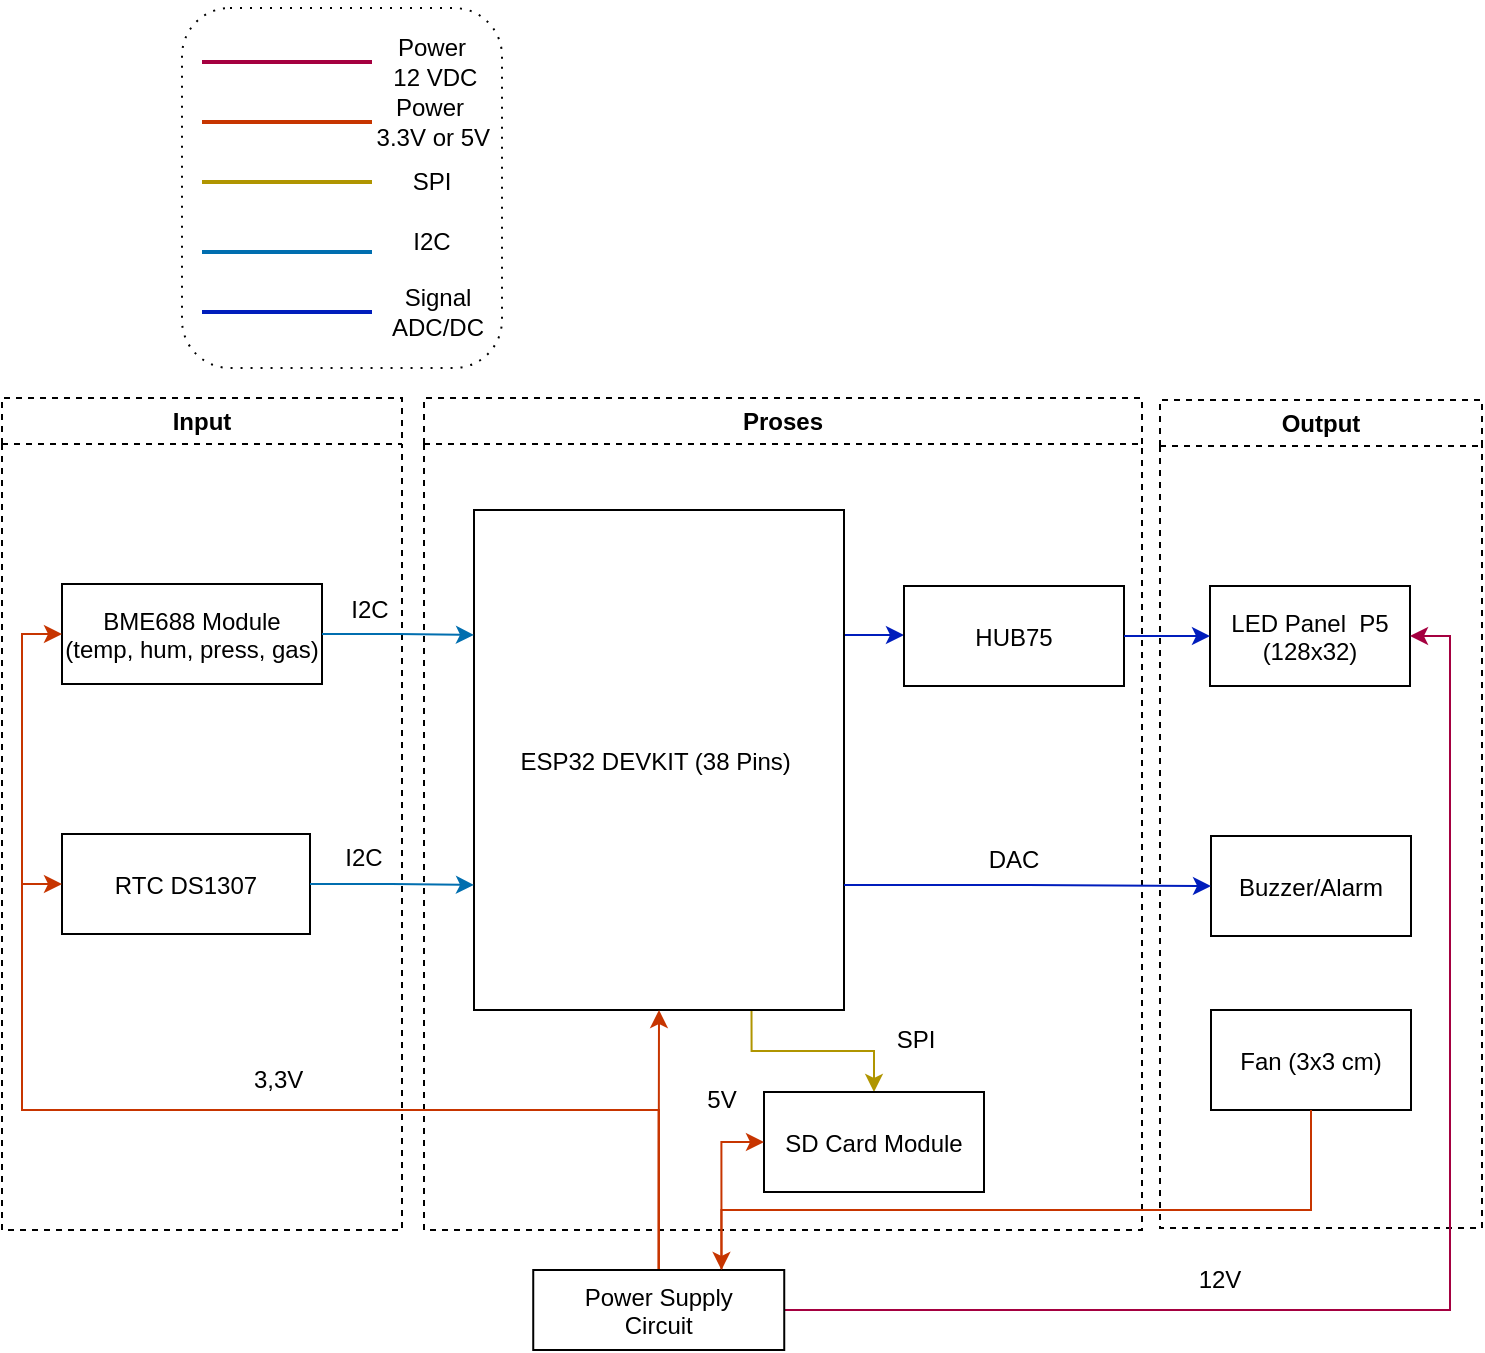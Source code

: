 <mxfile version="22.0.0" type="device">
  <diagram name="Page-1" id="e7e014a7-5840-1c2e-5031-d8a46d1fe8dd">
    <mxGraphModel dx="794" dy="1486" grid="1" gridSize="10" guides="1" tooltips="1" connect="1" arrows="1" fold="1" page="1" pageScale="1" pageWidth="1169" pageHeight="826" background="none" math="0" shadow="0">
      <root>
        <mxCell id="0" />
        <mxCell id="1" parent="0" />
        <mxCell id="_jFeVBPDXCWnUA5WZdn8-125" value="" style="rounded=1;whiteSpace=wrap;html=1;dashed=1;dashPattern=1 4;" parent="1" vertex="1">
          <mxGeometry x="230" y="99" width="160" height="180" as="geometry" />
        </mxCell>
        <mxCell id="2" value="Input" style="swimlane;whiteSpace=wrap;strokeWidth=1;dashed=1;" parent="1" vertex="1">
          <mxGeometry x="140" y="294" width="200" height="416" as="geometry" />
        </mxCell>
        <mxCell id="7" value="RTC DS1307" style="" parent="2" vertex="1">
          <mxGeometry x="30" y="218" width="124" height="50" as="geometry" />
        </mxCell>
        <mxCell id="gOU0UTN-xjUXF7Q-TM1f-51" value="BME688 Module&#xa;(temp, hum, press, gas)" style="" parent="2" vertex="1">
          <mxGeometry x="30" y="93" width="130" height="50" as="geometry" />
        </mxCell>
        <mxCell id="ue2pa6nhAcj0JG7zMGiU-58" value="I2C" style="text;html=1;strokeColor=none;fillColor=none;align=center;verticalAlign=middle;whiteSpace=wrap;rounded=0;" parent="2" vertex="1">
          <mxGeometry x="151" y="215" width="60" height="30" as="geometry" />
        </mxCell>
        <mxCell id="ue2pa6nhAcj0JG7zMGiU-59" value="I2C" style="text;html=1;strokeColor=none;fillColor=none;align=center;verticalAlign=middle;whiteSpace=wrap;rounded=0;" parent="2" vertex="1">
          <mxGeometry x="154" y="91" width="60" height="30" as="geometry" />
        </mxCell>
        <mxCell id="ue2pa6nhAcj0JG7zMGiU-77" value="3,3V&amp;nbsp;" style="text;html=1;strokeColor=none;fillColor=none;align=center;verticalAlign=middle;whiteSpace=wrap;rounded=0;" parent="2" vertex="1">
          <mxGeometry x="110" y="326" width="60" height="30" as="geometry" />
        </mxCell>
        <mxCell id="3" value="Proses" style="swimlane;whiteSpace=wrap;dashed=1;" parent="1" vertex="1">
          <mxGeometry x="351" y="294" width="359" height="416" as="geometry" />
        </mxCell>
        <mxCell id="ue2pa6nhAcj0JG7zMGiU-54" style="edgeStyle=orthogonalEdgeStyle;rounded=0;orthogonalLoop=1;jettySize=auto;html=1;exitX=1;exitY=0.25;exitDx=0;exitDy=0;entryX=0;entryY=0.5;entryDx=0;entryDy=0;fillColor=#0050ef;strokeColor=#001DBC;" parent="3" source="16" target="ue2pa6nhAcj0JG7zMGiU-29" edge="1">
          <mxGeometry relative="1" as="geometry">
            <mxPoint x="295.27" y="123" as="sourcePoint" />
          </mxGeometry>
        </mxCell>
        <mxCell id="ue2pa6nhAcj0JG7zMGiU-74" style="edgeStyle=orthogonalEdgeStyle;rounded=0;orthogonalLoop=1;jettySize=auto;html=1;exitX=0.75;exitY=1;exitDx=0;exitDy=0;entryX=0.5;entryY=0;entryDx=0;entryDy=0;fillColor=#e3c800;strokeColor=#B09500;" parent="3" source="16" target="YdDurSKwB5YpkGT3qeEK-18" edge="1">
          <mxGeometry relative="1" as="geometry" />
        </mxCell>
        <mxCell id="16" value="ESP32 DEVKIT (38 Pins) " style="" parent="3" vertex="1">
          <mxGeometry x="25" y="56" width="185" height="250" as="geometry" />
        </mxCell>
        <mxCell id="YdDurSKwB5YpkGT3qeEK-18" value="SD Card Module" style="" parent="3" vertex="1">
          <mxGeometry x="170" y="347" width="110" height="50" as="geometry" />
        </mxCell>
        <mxCell id="ue2pa6nhAcj0JG7zMGiU-29" value="HUB75" style="" parent="3" vertex="1">
          <mxGeometry x="240" y="94" width="110" height="50" as="geometry" />
        </mxCell>
        <mxCell id="ue2pa6nhAcj0JG7zMGiU-62" value="DAC" style="text;html=1;strokeColor=none;fillColor=none;align=center;verticalAlign=middle;whiteSpace=wrap;rounded=0;" parent="3" vertex="1">
          <mxGeometry x="265" y="216" width="60" height="30" as="geometry" />
        </mxCell>
        <mxCell id="ue2pa6nhAcj0JG7zMGiU-73" value="SPI" style="text;html=1;strokeColor=none;fillColor=none;align=center;verticalAlign=middle;whiteSpace=wrap;rounded=0;" parent="3" vertex="1">
          <mxGeometry x="216" y="306" width="60" height="30" as="geometry" />
        </mxCell>
        <mxCell id="_jFeVBPDXCWnUA5WZdn8-86" value="5V" style="text;html=1;strokeColor=none;fillColor=none;align=center;verticalAlign=middle;whiteSpace=wrap;rounded=0;" parent="3" vertex="1">
          <mxGeometry x="119" y="336" width="60" height="30" as="geometry" />
        </mxCell>
        <mxCell id="4" value="Output" style="swimlane;whiteSpace=wrap;fillColor=default;dashed=1;" parent="1" vertex="1">
          <mxGeometry x="719" y="295" width="161" height="414" as="geometry" />
        </mxCell>
        <mxCell id="_jFeVBPDXCWnUA5WZdn8-43" value="LED Panel  P5&#xa;(128x32)" style="" parent="4" vertex="1">
          <mxGeometry x="25" y="93" width="100" height="50" as="geometry" />
        </mxCell>
        <mxCell id="ue2pa6nhAcj0JG7zMGiU-34" value="Buzzer/Alarm" style="" parent="4" vertex="1">
          <mxGeometry x="25.5" y="218" width="100" height="50" as="geometry" />
        </mxCell>
        <mxCell id="f4zxhqnugzvs-dsb02ol-16" value="Fan (3x3 cm)" style="" parent="4" vertex="1">
          <mxGeometry x="25.5" y="305" width="100" height="50" as="geometry" />
        </mxCell>
        <mxCell id="9IK0bQu5lrtlRW7z7u1p-22" style="edgeStyle=orthogonalEdgeStyle;rounded=0;orthogonalLoop=1;jettySize=auto;html=1;exitX=0.75;exitY=0;exitDx=0;exitDy=0;entryX=0;entryY=0.5;entryDx=0;entryDy=0;fillColor=#fa6800;strokeColor=#C73500;" parent="1" source="_jFeVBPDXCWnUA5WZdn8-65" target="YdDurSKwB5YpkGT3qeEK-18" edge="1">
          <mxGeometry relative="1" as="geometry" />
        </mxCell>
        <mxCell id="9IK0bQu5lrtlRW7z7u1p-23" style="edgeStyle=orthogonalEdgeStyle;rounded=0;orthogonalLoop=1;jettySize=auto;html=1;exitX=0.5;exitY=0;exitDx=0;exitDy=0;entryX=0.5;entryY=1;entryDx=0;entryDy=0;fillColor=#fa6800;strokeColor=#C73500;" parent="1" source="_jFeVBPDXCWnUA5WZdn8-65" target="16" edge="1">
          <mxGeometry relative="1" as="geometry" />
        </mxCell>
        <mxCell id="9IK0bQu5lrtlRW7z7u1p-25" style="edgeStyle=orthogonalEdgeStyle;rounded=0;orthogonalLoop=1;jettySize=auto;html=1;exitX=0.5;exitY=0;exitDx=0;exitDy=0;entryX=0;entryY=0.5;entryDx=0;entryDy=0;fillColor=#fa6800;strokeColor=#C73500;" parent="1" source="_jFeVBPDXCWnUA5WZdn8-65" target="7" edge="1">
          <mxGeometry relative="1" as="geometry">
            <Array as="points">
              <mxPoint x="468" y="650" />
              <mxPoint x="150" y="650" />
              <mxPoint x="150" y="537" />
            </Array>
          </mxGeometry>
        </mxCell>
        <mxCell id="9IK0bQu5lrtlRW7z7u1p-28" style="edgeStyle=orthogonalEdgeStyle;rounded=0;orthogonalLoop=1;jettySize=auto;html=1;exitX=0.5;exitY=0;exitDx=0;exitDy=0;entryX=0;entryY=0.5;entryDx=0;entryDy=0;fillColor=#fa6800;strokeColor=#C73500;" parent="1" source="_jFeVBPDXCWnUA5WZdn8-65" target="gOU0UTN-xjUXF7Q-TM1f-51" edge="1">
          <mxGeometry relative="1" as="geometry">
            <Array as="points">
              <mxPoint x="468" y="650" />
              <mxPoint x="150" y="650" />
              <mxPoint x="150" y="412" />
            </Array>
          </mxGeometry>
        </mxCell>
        <mxCell id="9IK0bQu5lrtlRW7z7u1p-29" style="edgeStyle=orthogonalEdgeStyle;rounded=0;orthogonalLoop=1;jettySize=auto;html=1;exitX=1;exitY=0.5;exitDx=0;exitDy=0;entryX=1;entryY=0.5;entryDx=0;entryDy=0;fillColor=#d80073;strokeColor=#A50040;" parent="1" source="_jFeVBPDXCWnUA5WZdn8-65" target="_jFeVBPDXCWnUA5WZdn8-43" edge="1">
          <mxGeometry relative="1" as="geometry" />
        </mxCell>
        <mxCell id="_jFeVBPDXCWnUA5WZdn8-65" value="Power Supply &#xa;Circuit" style="" parent="1" vertex="1">
          <mxGeometry x="405.62" y="730" width="125.5" height="40" as="geometry" />
        </mxCell>
        <mxCell id="_jFeVBPDXCWnUA5WZdn8-120" value="" style="line;strokeWidth=2;html=1;fillColor=#fa6800;fontColor=#000000;strokeColor=#C73500;" parent="1" vertex="1">
          <mxGeometry x="240" y="135" width="85" height="42" as="geometry" />
        </mxCell>
        <mxCell id="_jFeVBPDXCWnUA5WZdn8-121" value="" style="line;strokeWidth=2;html=1;fillColor=#1ba1e2;fontColor=#ffffff;strokeColor=#006EAF;" parent="1" vertex="1">
          <mxGeometry x="240" y="200" width="85" height="42" as="geometry" />
        </mxCell>
        <mxCell id="_jFeVBPDXCWnUA5WZdn8-122" value="Signal&lt;br&gt;ADC/DC" style="text;html=1;strokeColor=none;fillColor=none;align=center;verticalAlign=middle;whiteSpace=wrap;rounded=0;" parent="1" vertex="1">
          <mxGeometry x="328" y="220" width="60" height="62" as="geometry" />
        </mxCell>
        <mxCell id="IYphakTMfZU0k0o7lQrA-50" value="" style="line;strokeWidth=2;html=1;fillColor=#0050ef;fontColor=#ffffff;strokeColor=#001DBC;" parent="1" vertex="1">
          <mxGeometry x="240" y="230" width="85" height="42" as="geometry" />
        </mxCell>
        <mxCell id="IYphakTMfZU0k0o7lQrA-52" value="I2C" style="text;html=1;strokeColor=none;fillColor=none;align=center;verticalAlign=middle;whiteSpace=wrap;rounded=0;" parent="1" vertex="1">
          <mxGeometry x="325" y="185" width="60" height="62" as="geometry" />
        </mxCell>
        <mxCell id="IYphakTMfZU0k0o7lQrA-64" value="" style="line;strokeWidth=2;html=1;fillColor=#d80073;fontColor=#ffffff;strokeColor=#A50040;" parent="1" vertex="1">
          <mxGeometry x="240" y="105" width="85" height="42" as="geometry" />
        </mxCell>
        <mxCell id="IYphakTMfZU0k0o7lQrA-65" value="Power&lt;br&gt;&amp;nbsp;3.3V or 5V" style="text;html=1;strokeColor=none;fillColor=none;align=center;verticalAlign=middle;whiteSpace=wrap;rounded=0;" parent="1" vertex="1">
          <mxGeometry x="308.62" y="125" width="90" height="62" as="geometry" />
        </mxCell>
        <mxCell id="ue2pa6nhAcj0JG7zMGiU-40" style="edgeStyle=orthogonalEdgeStyle;rounded=0;orthogonalLoop=1;jettySize=auto;html=1;exitX=1;exitY=0.5;exitDx=0;exitDy=0;fillColor=#0050ef;strokeColor=#001DBC;" parent="1" source="ue2pa6nhAcj0JG7zMGiU-29" target="_jFeVBPDXCWnUA5WZdn8-43" edge="1">
          <mxGeometry relative="1" as="geometry" />
        </mxCell>
        <mxCell id="ue2pa6nhAcj0JG7zMGiU-75" value="Power&lt;br&gt;&amp;nbsp;12 VDC" style="text;html=1;strokeColor=none;fillColor=none;align=center;verticalAlign=middle;whiteSpace=wrap;rounded=0;" parent="1" vertex="1">
          <mxGeometry x="325" y="95" width="60" height="62" as="geometry" />
        </mxCell>
        <mxCell id="YdDurSKwB5YpkGT3qeEK-34" value="12V" style="text;html=1;strokeColor=none;fillColor=none;align=center;verticalAlign=middle;whiteSpace=wrap;rounded=0;" parent="1" vertex="1">
          <mxGeometry x="719" y="720" width="60" height="30" as="geometry" />
        </mxCell>
        <mxCell id="ue2pa6nhAcj0JG7zMGiU-78" value="" style="line;strokeWidth=2;html=1;fillColor=#e3c800;fontColor=#000000;strokeColor=#B09500;" parent="1" vertex="1">
          <mxGeometry x="240" y="165" width="85" height="42" as="geometry" />
        </mxCell>
        <mxCell id="ue2pa6nhAcj0JG7zMGiU-80" value="SPI" style="text;html=1;strokeColor=none;fillColor=none;align=center;verticalAlign=middle;whiteSpace=wrap;rounded=0;" parent="1" vertex="1">
          <mxGeometry x="325" y="155" width="60" height="62" as="geometry" />
        </mxCell>
        <mxCell id="9IK0bQu5lrtlRW7z7u1p-16" style="edgeStyle=orthogonalEdgeStyle;rounded=0;orthogonalLoop=1;jettySize=auto;html=1;exitX=1;exitY=0.75;exitDx=0;exitDy=0;entryX=0;entryY=0.5;entryDx=0;entryDy=0;fillColor=#0050ef;strokeColor=#001DBC;" parent="1" source="16" target="ue2pa6nhAcj0JG7zMGiU-34" edge="1">
          <mxGeometry relative="1" as="geometry" />
        </mxCell>
        <mxCell id="9IK0bQu5lrtlRW7z7u1p-20" style="edgeStyle=orthogonalEdgeStyle;rounded=0;orthogonalLoop=1;jettySize=auto;html=1;exitX=1;exitY=0.5;exitDx=0;exitDy=0;entryX=0;entryY=0.25;entryDx=0;entryDy=0;fillColor=#1ba1e2;strokeColor=#006EAF;" parent="1" source="gOU0UTN-xjUXF7Q-TM1f-51" target="16" edge="1">
          <mxGeometry relative="1" as="geometry" />
        </mxCell>
        <mxCell id="9IK0bQu5lrtlRW7z7u1p-21" style="edgeStyle=orthogonalEdgeStyle;rounded=0;orthogonalLoop=1;jettySize=auto;html=1;exitX=1;exitY=0.5;exitDx=0;exitDy=0;entryX=0;entryY=0.75;entryDx=0;entryDy=0;fillColor=#1ba1e2;strokeColor=#006EAF;" parent="1" source="7" target="16" edge="1">
          <mxGeometry relative="1" as="geometry" />
        </mxCell>
        <mxCell id="f4zxhqnugzvs-dsb02ol-17" style="edgeStyle=orthogonalEdgeStyle;rounded=0;orthogonalLoop=1;jettySize=auto;html=1;exitX=0.5;exitY=1;exitDx=0;exitDy=0;entryX=0.75;entryY=0;entryDx=0;entryDy=0;fillColor=#fa6800;strokeColor=#C73500;" parent="1" source="f4zxhqnugzvs-dsb02ol-16" target="_jFeVBPDXCWnUA5WZdn8-65" edge="1">
          <mxGeometry relative="1" as="geometry">
            <Array as="points">
              <mxPoint x="795" y="700" />
              <mxPoint x="500" y="700" />
            </Array>
          </mxGeometry>
        </mxCell>
      </root>
    </mxGraphModel>
  </diagram>
</mxfile>
